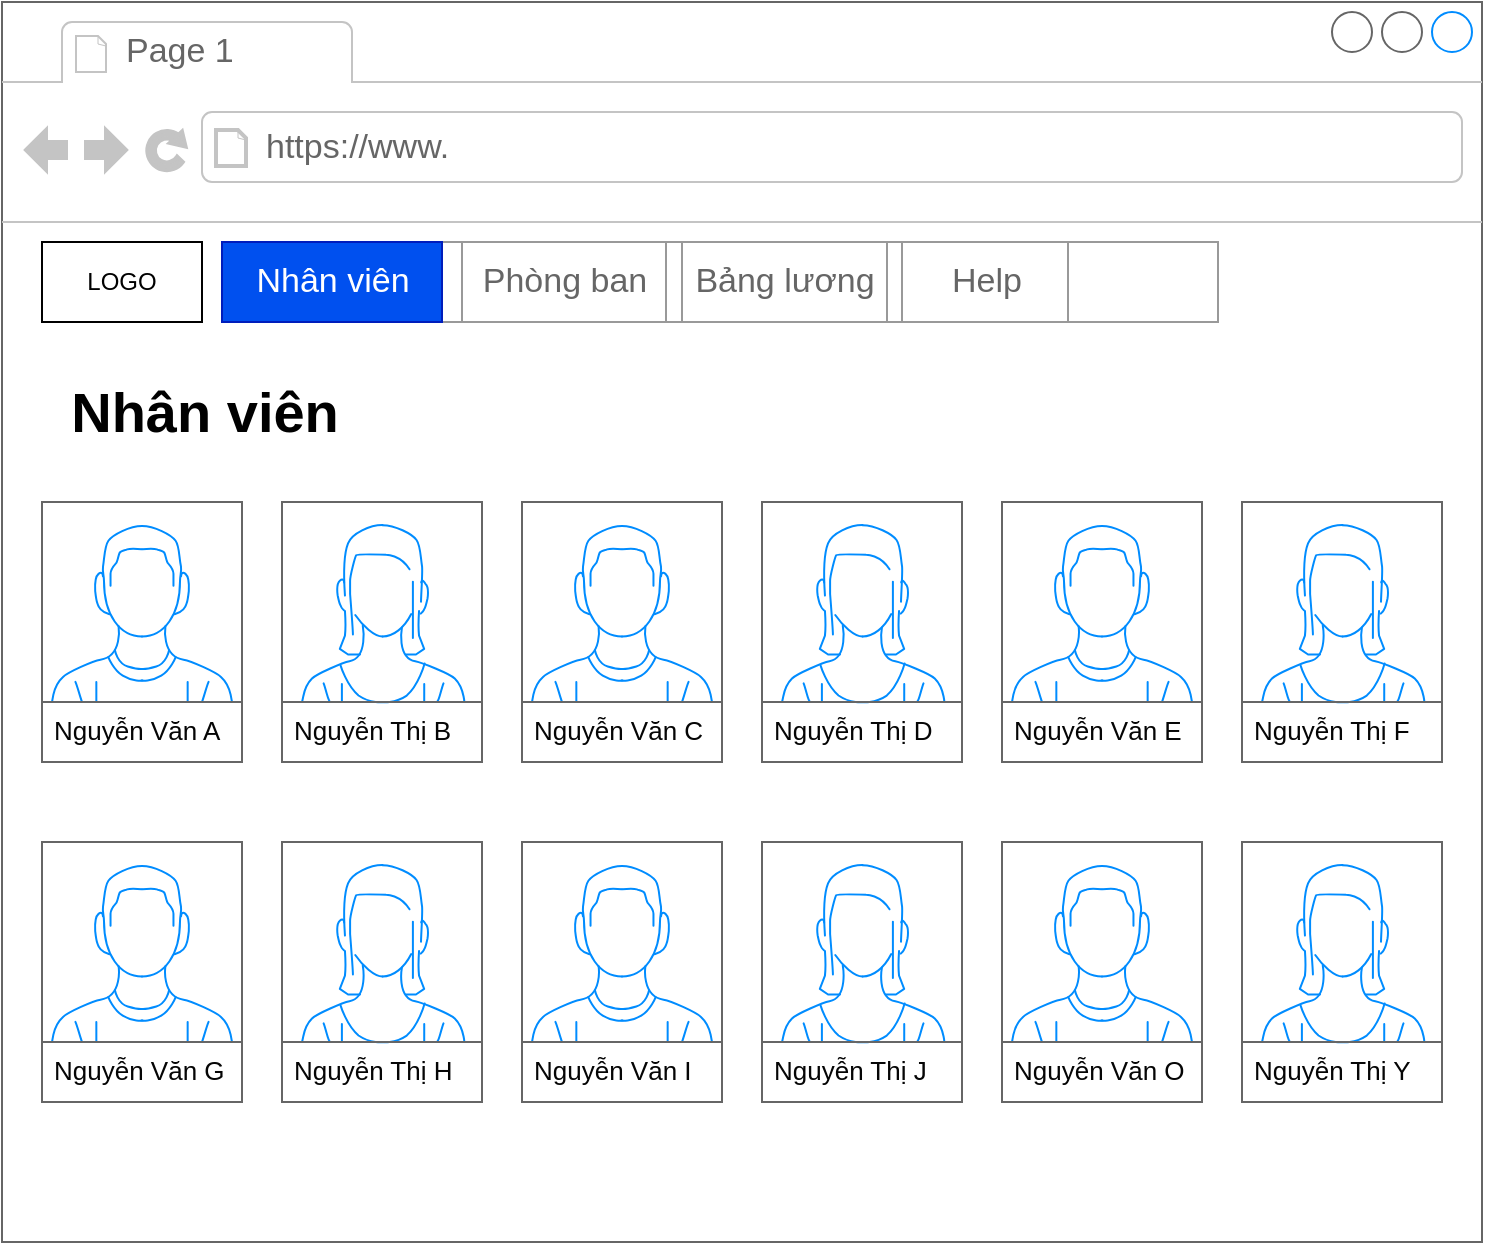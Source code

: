 <mxfile>
    <diagram id="U7nsphjpqwQKyv5-BJyP" name="Page-1">
        <mxGraphModel dx="1444" dy="459" grid="1" gridSize="10" guides="1" tooltips="1" connect="1" arrows="1" fold="1" page="1" pageScale="1" pageWidth="850" pageHeight="1100" math="0" shadow="0">
            <root>
                <mxCell id="0"/>
                <mxCell id="1" parent="0"/>
                <mxCell id="9" value="" style="strokeWidth=1;shadow=0;dashed=0;align=center;html=1;shape=mxgraph.mockup.containers.browserWindow;rSize=0;strokeColor=#666666;strokeColor2=#008cff;strokeColor3=#c4c4c4;mainText=,;recursiveResize=0;" parent="1" vertex="1">
                    <mxGeometry x="-20" y="30" width="740" height="620" as="geometry"/>
                </mxCell>
                <mxCell id="10" value="Page 1" style="strokeWidth=1;shadow=0;dashed=0;align=center;html=1;shape=mxgraph.mockup.containers.anchor;fontSize=17;fontColor=#666666;align=left;" parent="9" vertex="1">
                    <mxGeometry x="60" y="12" width="110" height="26" as="geometry"/>
                </mxCell>
                <mxCell id="11" value="https://www." style="strokeWidth=1;shadow=0;dashed=0;align=center;html=1;shape=mxgraph.mockup.containers.anchor;rSize=0;fontSize=17;fontColor=#666666;align=left;" parent="9" vertex="1">
                    <mxGeometry x="130" y="60" width="250" height="26" as="geometry"/>
                </mxCell>
                <mxCell id="2" value="LOGO" style="rounded=0;whiteSpace=wrap;html=1;" parent="9" vertex="1">
                    <mxGeometry x="20" y="120" width="80" height="40" as="geometry"/>
                </mxCell>
                <mxCell id="12" value="" style="strokeWidth=1;shadow=0;dashed=0;align=center;html=1;shape=mxgraph.mockup.forms.rrect;rSize=0;strokeColor=#999999;" parent="9" vertex="1">
                    <mxGeometry x="110" y="120" width="498" height="40" as="geometry"/>
                </mxCell>
                <mxCell id="13" value="Nhân viên" style="strokeColor=#001DBC;fillColor=#0050ef;strokeWidth=1;shadow=0;dashed=0;align=center;html=1;shape=mxgraph.mockup.forms.rrect;rSize=0;fontSize=17;fontColor=#ffffff;" parent="12" vertex="1">
                    <mxGeometry width="110" height="40" as="geometry"/>
                </mxCell>
                <mxCell id="14" value="Phòng ban" style="strokeColor=inherit;fillColor=inherit;gradientColor=inherit;strokeWidth=1;shadow=0;dashed=0;align=center;html=1;shape=mxgraph.mockup.forms.rrect;rSize=0;fontSize=17;fontColor=#666666;" parent="12" vertex="1">
                    <mxGeometry x="120" width="102" height="40" as="geometry"/>
                </mxCell>
                <mxCell id="15" value="Bảng lương" style="strokeColor=inherit;fillColor=inherit;gradientColor=inherit;strokeWidth=1;shadow=0;dashed=0;align=center;html=1;shape=mxgraph.mockup.forms.rrect;rSize=0;fontSize=17;fontColor=#666666;" parent="12" vertex="1">
                    <mxGeometry x="230" width="102.5" height="40" as="geometry"/>
                </mxCell>
                <mxCell id="18" value="Help" style="strokeColor=inherit;fillColor=inherit;gradientColor=inherit;strokeWidth=1;shadow=0;dashed=0;align=center;html=1;shape=mxgraph.mockup.forms.rrect;rSize=0;fontSize=17;fontColor=#666666;" parent="12" vertex="1">
                    <mxGeometry x="340" width="83" height="40" as="geometry"/>
                </mxCell>
                <mxCell id="29" value="" style="strokeWidth=1;shadow=0;dashed=0;align=center;html=1;shape=mxgraph.mockup.text.rrect;rSize=0;spacing=6;strokeColor=none;fontStyle=1" parent="9" vertex="1">
                    <mxGeometry x="20" y="180" width="310" height="50" as="geometry"/>
                </mxCell>
                <mxCell id="33" value="&lt;font style=&quot;font-size: 28px&quot;&gt;Nhân viên&lt;/font&gt;" style="strokeWidth=1;shadow=0;dashed=0;align=center;html=1;shape=mxgraph.mockup.text.rrect;rSize=0;fontSize=17;strokeColor=none;fontStyle=1;fontColor=#000000;" parent="29" vertex="1">
                    <mxGeometry width="161.2" height="50" as="geometry"/>
                </mxCell>
                <mxCell id="40" value="" style="verticalLabelPosition=bottom;shadow=0;dashed=0;align=center;html=1;verticalAlign=top;strokeWidth=1;shape=mxgraph.mockup.containers.userMale;strokeColor=#666666;strokeColor2=#008cff;fillColor=none;" parent="9" vertex="1">
                    <mxGeometry x="20" y="420" width="100" height="100" as="geometry"/>
                </mxCell>
                <mxCell id="41" value="" style="verticalLabelPosition=bottom;shadow=0;dashed=0;align=center;html=1;verticalAlign=top;strokeWidth=1;shape=mxgraph.mockup.containers.userFemale;strokeColor=#666666;strokeColor2=#008cff;fillColor=none;" parent="9" vertex="1">
                    <mxGeometry x="140" y="420" width="100" height="100" as="geometry"/>
                </mxCell>
                <mxCell id="42" value="" style="verticalLabelPosition=bottom;shadow=0;dashed=0;align=center;html=1;verticalAlign=top;strokeWidth=1;shape=mxgraph.mockup.containers.userMale;strokeColor=#666666;strokeColor2=#008cff;fillColor=none;" parent="9" vertex="1">
                    <mxGeometry x="260" y="420" width="100" height="100" as="geometry"/>
                </mxCell>
                <mxCell id="43" value="" style="verticalLabelPosition=bottom;shadow=0;dashed=0;align=center;html=1;verticalAlign=top;strokeWidth=1;shape=mxgraph.mockup.containers.userFemale;strokeColor=#666666;strokeColor2=#008cff;fillColor=none;" parent="9" vertex="1">
                    <mxGeometry x="380" y="420" width="100" height="100" as="geometry"/>
                </mxCell>
                <mxCell id="44" value="" style="verticalLabelPosition=bottom;shadow=0;dashed=0;align=center;html=1;verticalAlign=top;strokeWidth=1;shape=mxgraph.mockup.containers.userMale;strokeColor=#666666;strokeColor2=#008cff;fillColor=none;" parent="9" vertex="1">
                    <mxGeometry x="500" y="420" width="100" height="100" as="geometry"/>
                </mxCell>
                <mxCell id="45" value="" style="verticalLabelPosition=bottom;shadow=0;dashed=0;align=center;html=1;verticalAlign=top;strokeWidth=1;shape=mxgraph.mockup.containers.userFemale;strokeColor=#666666;strokeColor2=#008cff;fillColor=none;" parent="9" vertex="1">
                    <mxGeometry x="620" y="420" width="100" height="100" as="geometry"/>
                </mxCell>
                <mxCell id="51" value="Nguyễn Văn A" style="strokeWidth=1;shadow=0;dashed=0;align=center;html=1;shape=mxgraph.mockup.text.textBox;align=left;fontSize=13;spacingLeft=4;spacingTop=-3;strokeColor=#666666;mainText=;fillColor=none;fontColor=#050505;" parent="9" vertex="1">
                    <mxGeometry x="20" y="350" width="100" height="30" as="geometry"/>
                </mxCell>
                <mxCell id="88" value="Nguyễn Thị B" style="strokeWidth=1;shadow=0;dashed=0;align=center;html=1;shape=mxgraph.mockup.text.textBox;align=left;fontSize=13;spacingLeft=4;spacingTop=-3;strokeColor=#666666;mainText=;fillColor=none;fontColor=#050505;" parent="9" vertex="1">
                    <mxGeometry x="140" y="350" width="100" height="30" as="geometry"/>
                </mxCell>
                <mxCell id="89" value="Nguyễn Văn C" style="strokeWidth=1;shadow=0;dashed=0;align=center;html=1;shape=mxgraph.mockup.text.textBox;align=left;fontSize=13;spacingLeft=4;spacingTop=-3;strokeColor=#666666;mainText=;fillColor=none;fontColor=#050505;" parent="9" vertex="1">
                    <mxGeometry x="260" y="350" width="100" height="30" as="geometry"/>
                </mxCell>
                <mxCell id="90" value="Nguyễn Thị D" style="strokeWidth=1;shadow=0;dashed=0;align=center;html=1;shape=mxgraph.mockup.text.textBox;align=left;fontSize=13;spacingLeft=4;spacingTop=-3;strokeColor=#666666;mainText=;fillColor=none;fontColor=#050505;" parent="9" vertex="1">
                    <mxGeometry x="380" y="350" width="100" height="30" as="geometry"/>
                </mxCell>
                <mxCell id="91" value="Nguyễn Văn E" style="strokeWidth=1;shadow=0;dashed=0;align=center;html=1;shape=mxgraph.mockup.text.textBox;align=left;fontSize=13;spacingLeft=4;spacingTop=-3;strokeColor=#666666;mainText=;fillColor=none;fontColor=#050505;" parent="9" vertex="1">
                    <mxGeometry x="500" y="350" width="100" height="30" as="geometry"/>
                </mxCell>
                <mxCell id="92" value="Nguyễn Thị F" style="strokeWidth=1;shadow=0;dashed=0;align=center;html=1;shape=mxgraph.mockup.text.textBox;align=left;fontSize=13;spacingLeft=4;spacingTop=-3;strokeColor=#666666;mainText=;fillColor=none;fontColor=#050505;" parent="9" vertex="1">
                    <mxGeometry x="620" y="350" width="100" height="30" as="geometry"/>
                </mxCell>
                <mxCell id="93" value="Nguyễn Văn O" style="strokeWidth=1;shadow=0;dashed=0;align=center;html=1;shape=mxgraph.mockup.text.textBox;align=left;fontSize=13;spacingLeft=4;spacingTop=-3;strokeColor=#666666;mainText=;fillColor=none;fontColor=#050505;" parent="9" vertex="1">
                    <mxGeometry x="500" y="520" width="100" height="30" as="geometry"/>
                </mxCell>
                <mxCell id="94" value="Nguyễn Thị Y" style="strokeWidth=1;shadow=0;dashed=0;align=center;html=1;shape=mxgraph.mockup.text.textBox;align=left;fontSize=13;spacingLeft=4;spacingTop=-3;strokeColor=#666666;mainText=;fillColor=none;fontColor=#050505;" parent="9" vertex="1">
                    <mxGeometry x="620" y="520" width="100" height="30" as="geometry"/>
                </mxCell>
                <mxCell id="95" value="Nguyễn Văn G" style="strokeWidth=1;shadow=0;dashed=0;align=center;html=1;shape=mxgraph.mockup.text.textBox;align=left;fontSize=13;spacingLeft=4;spacingTop=-3;strokeColor=#666666;mainText=;fillColor=none;fontColor=#050505;" parent="9" vertex="1">
                    <mxGeometry x="20" y="520" width="100" height="30" as="geometry"/>
                </mxCell>
                <mxCell id="96" value="Nguyễn Thị H" style="strokeWidth=1;shadow=0;dashed=0;align=center;html=1;shape=mxgraph.mockup.text.textBox;align=left;fontSize=13;spacingLeft=4;spacingTop=-3;strokeColor=#666666;mainText=;fillColor=none;fontColor=#050505;" parent="9" vertex="1">
                    <mxGeometry x="140" y="520" width="100" height="30" as="geometry"/>
                </mxCell>
                <mxCell id="97" value="Nguyễn Văn I" style="strokeWidth=1;shadow=0;dashed=0;align=center;html=1;shape=mxgraph.mockup.text.textBox;align=left;fontSize=13;spacingLeft=4;spacingTop=-3;strokeColor=#666666;mainText=;fillColor=none;fontColor=#050505;" parent="9" vertex="1">
                    <mxGeometry x="260" y="520" width="100" height="30" as="geometry"/>
                </mxCell>
                <mxCell id="98" value="Nguyễn Thị J" style="strokeWidth=1;shadow=0;dashed=0;align=center;html=1;shape=mxgraph.mockup.text.textBox;align=left;fontSize=13;spacingLeft=4;spacingTop=-3;strokeColor=#666666;mainText=;fillColor=none;fontColor=#050505;" parent="9" vertex="1">
                    <mxGeometry x="380" y="520" width="100" height="30" as="geometry"/>
                </mxCell>
                <mxCell id="34" value="" style="verticalLabelPosition=bottom;shadow=0;dashed=0;align=center;html=1;verticalAlign=top;strokeWidth=1;shape=mxgraph.mockup.containers.userMale;strokeColor=#666666;strokeColor2=#008cff;fillColor=none;" parent="1" vertex="1">
                    <mxGeometry y="280" width="100" height="100" as="geometry"/>
                </mxCell>
                <mxCell id="35" value="" style="verticalLabelPosition=bottom;shadow=0;dashed=0;align=center;html=1;verticalAlign=top;strokeWidth=1;shape=mxgraph.mockup.containers.userFemale;strokeColor=#666666;strokeColor2=#008cff;fillColor=none;" parent="1" vertex="1">
                    <mxGeometry x="120" y="280" width="100" height="100" as="geometry"/>
                </mxCell>
                <mxCell id="36" value="" style="verticalLabelPosition=bottom;shadow=0;dashed=0;align=center;html=1;verticalAlign=top;strokeWidth=1;shape=mxgraph.mockup.containers.userMale;strokeColor=#666666;strokeColor2=#008cff;fillColor=none;" parent="1" vertex="1">
                    <mxGeometry x="240" y="280" width="100" height="100" as="geometry"/>
                </mxCell>
                <mxCell id="37" value="" style="verticalLabelPosition=bottom;shadow=0;dashed=0;align=center;html=1;verticalAlign=top;strokeWidth=1;shape=mxgraph.mockup.containers.userFemale;strokeColor=#666666;strokeColor2=#008cff;fillColor=none;" parent="1" vertex="1">
                    <mxGeometry x="360" y="280" width="100" height="100" as="geometry"/>
                </mxCell>
                <mxCell id="38" value="" style="verticalLabelPosition=bottom;shadow=0;dashed=0;align=center;html=1;verticalAlign=top;strokeWidth=1;shape=mxgraph.mockup.containers.userMale;strokeColor=#666666;strokeColor2=#008cff;fillColor=none;" parent="1" vertex="1">
                    <mxGeometry x="480" y="280" width="100" height="100" as="geometry"/>
                </mxCell>
                <mxCell id="39" value="" style="verticalLabelPosition=bottom;shadow=0;dashed=0;align=center;html=1;verticalAlign=top;strokeWidth=1;shape=mxgraph.mockup.containers.userFemale;strokeColor=#666666;strokeColor2=#008cff;fillColor=none;" parent="1" vertex="1">
                    <mxGeometry x="600" y="280" width="100" height="100" as="geometry"/>
                </mxCell>
            </root>
        </mxGraphModel>
    </diagram>
</mxfile>